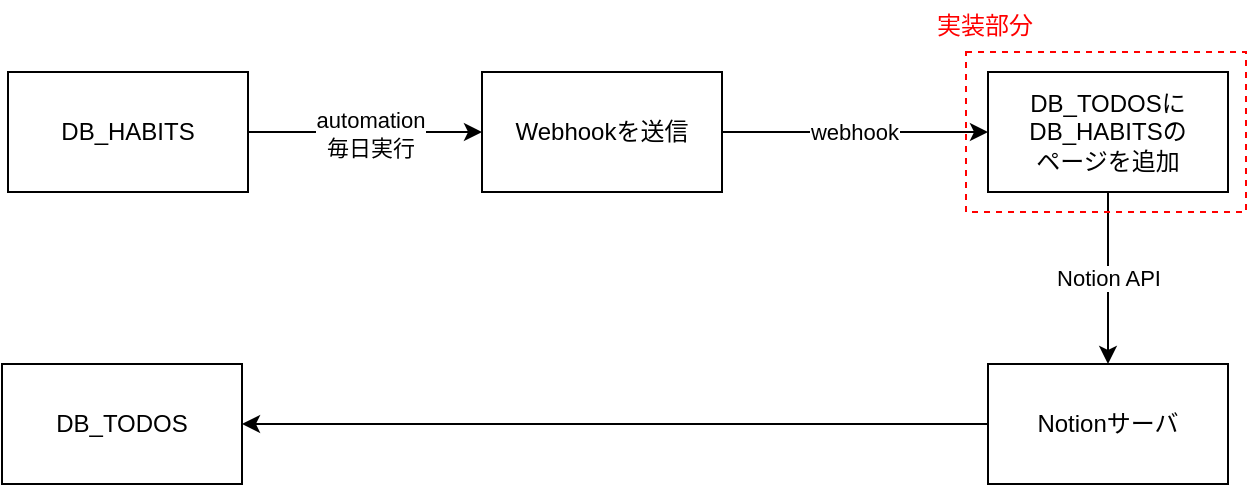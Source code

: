 <mxfile version="26.2.15">
  <diagram name="ページ1" id="b__0PbF_XR3CwQsX9njZ">
    <mxGraphModel dx="1383" dy="180" grid="0" gridSize="10" guides="1" tooltips="1" connect="1" arrows="1" fold="1" page="0" pageScale="1" pageWidth="827" pageHeight="1169" math="0" shadow="0">
      <root>
        <mxCell id="0" />
        <mxCell id="1" parent="0" />
        <mxCell id="ARfdO1FI16vt_hvNH6ej-5" style="edgeStyle=orthogonalEdgeStyle;rounded=0;orthogonalLoop=1;jettySize=auto;html=1;exitX=1;exitY=0.5;exitDx=0;exitDy=0;" parent="1" source="lrXVtiZ8gmpqPrmXc3up-1" target="ARfdO1FI16vt_hvNH6ej-4" edge="1">
          <mxGeometry relative="1" as="geometry">
            <mxPoint x="-2" y="550" as="sourcePoint" />
          </mxGeometry>
        </mxCell>
        <mxCell id="ARfdO1FI16vt_hvNH6ej-9" value="automation&lt;div&gt;毎日実行&lt;/div&gt;" style="edgeLabel;html=1;align=center;verticalAlign=middle;resizable=0;points=[];" parent="ARfdO1FI16vt_hvNH6ej-5" vertex="1" connectable="0">
          <mxGeometry x="0.042" y="-1" relative="1" as="geometry">
            <mxPoint as="offset" />
          </mxGeometry>
        </mxCell>
        <mxCell id="ARfdO1FI16vt_hvNH6ej-7" style="edgeStyle=orthogonalEdgeStyle;rounded=0;orthogonalLoop=1;jettySize=auto;html=1;entryX=0;entryY=0.5;entryDx=0;entryDy=0;" parent="1" source="ARfdO1FI16vt_hvNH6ej-4" target="ARfdO1FI16vt_hvNH6ej-6" edge="1">
          <mxGeometry relative="1" as="geometry" />
        </mxCell>
        <mxCell id="ARfdO1FI16vt_hvNH6ej-8" value="webhook" style="edgeLabel;html=1;align=center;verticalAlign=middle;resizable=0;points=[];" parent="ARfdO1FI16vt_hvNH6ej-7" vertex="1" connectable="0">
          <mxGeometry x="-0.017" relative="1" as="geometry">
            <mxPoint as="offset" />
          </mxGeometry>
        </mxCell>
        <mxCell id="ARfdO1FI16vt_hvNH6ej-4" value="&lt;div&gt;Webhookを送信&lt;/div&gt;" style="rounded=0;whiteSpace=wrap;html=1;" parent="1" vertex="1">
          <mxGeometry x="120" y="520" width="120" height="60" as="geometry" />
        </mxCell>
        <mxCell id="ARfdO1FI16vt_hvNH6ej-11" style="edgeStyle=orthogonalEdgeStyle;rounded=0;orthogonalLoop=1;jettySize=auto;html=1;" parent="1" source="ARfdO1FI16vt_hvNH6ej-6" target="ARfdO1FI16vt_hvNH6ej-10" edge="1">
          <mxGeometry relative="1" as="geometry" />
        </mxCell>
        <mxCell id="ARfdO1FI16vt_hvNH6ej-12" value="Notion API" style="edgeLabel;html=1;align=center;verticalAlign=middle;resizable=0;points=[];" parent="ARfdO1FI16vt_hvNH6ej-11" vertex="1" connectable="0">
          <mxGeometry x="-0.002" relative="1" as="geometry">
            <mxPoint as="offset" />
          </mxGeometry>
        </mxCell>
        <mxCell id="ARfdO1FI16vt_hvNH6ej-6" value="DB_TODOSに&lt;div&gt;DB_HABITSの&lt;/div&gt;&lt;div&gt;ページを追加&lt;/div&gt;" style="rounded=0;whiteSpace=wrap;html=1;" parent="1" vertex="1">
          <mxGeometry x="373" y="520" width="120" height="60" as="geometry" />
        </mxCell>
        <mxCell id="lrXVtiZ8gmpqPrmXc3up-4" style="edgeStyle=orthogonalEdgeStyle;rounded=0;orthogonalLoop=1;jettySize=auto;html=1;entryX=1;entryY=0.5;entryDx=0;entryDy=0;" edge="1" parent="1" source="ARfdO1FI16vt_hvNH6ej-10" target="lrXVtiZ8gmpqPrmXc3up-3">
          <mxGeometry relative="1" as="geometry" />
        </mxCell>
        <mxCell id="ARfdO1FI16vt_hvNH6ej-10" value="Notionサーバ" style="rounded=0;whiteSpace=wrap;html=1;" parent="1" vertex="1">
          <mxGeometry x="373" y="666" width="120" height="60" as="geometry" />
        </mxCell>
        <mxCell id="lrXVtiZ8gmpqPrmXc3up-1" value="DB_HABITS" style="rounded=0;whiteSpace=wrap;html=1;" vertex="1" parent="1">
          <mxGeometry x="-117" y="520" width="120" height="60" as="geometry" />
        </mxCell>
        <mxCell id="lrXVtiZ8gmpqPrmXc3up-3" value="DB_TODOS" style="rounded=0;whiteSpace=wrap;html=1;" vertex="1" parent="1">
          <mxGeometry x="-120" y="666" width="120" height="60" as="geometry" />
        </mxCell>
        <mxCell id="lrXVtiZ8gmpqPrmXc3up-6" value="" style="rounded=0;whiteSpace=wrap;html=1;dashed=1;fillColor=none;strokeColor=#FF0000;" vertex="1" parent="1">
          <mxGeometry x="362" y="510" width="140" height="80" as="geometry" />
        </mxCell>
        <mxCell id="lrXVtiZ8gmpqPrmXc3up-7" value="&lt;font style=&quot;color: rgb(255, 0, 0);&quot;&gt;実装部分&lt;/font&gt;" style="text;html=1;align=center;verticalAlign=middle;resizable=0;points=[];autosize=1;strokeColor=none;fillColor=none;" vertex="1" parent="1">
          <mxGeometry x="338" y="484" width="66" height="26" as="geometry" />
        </mxCell>
      </root>
    </mxGraphModel>
  </diagram>
</mxfile>

